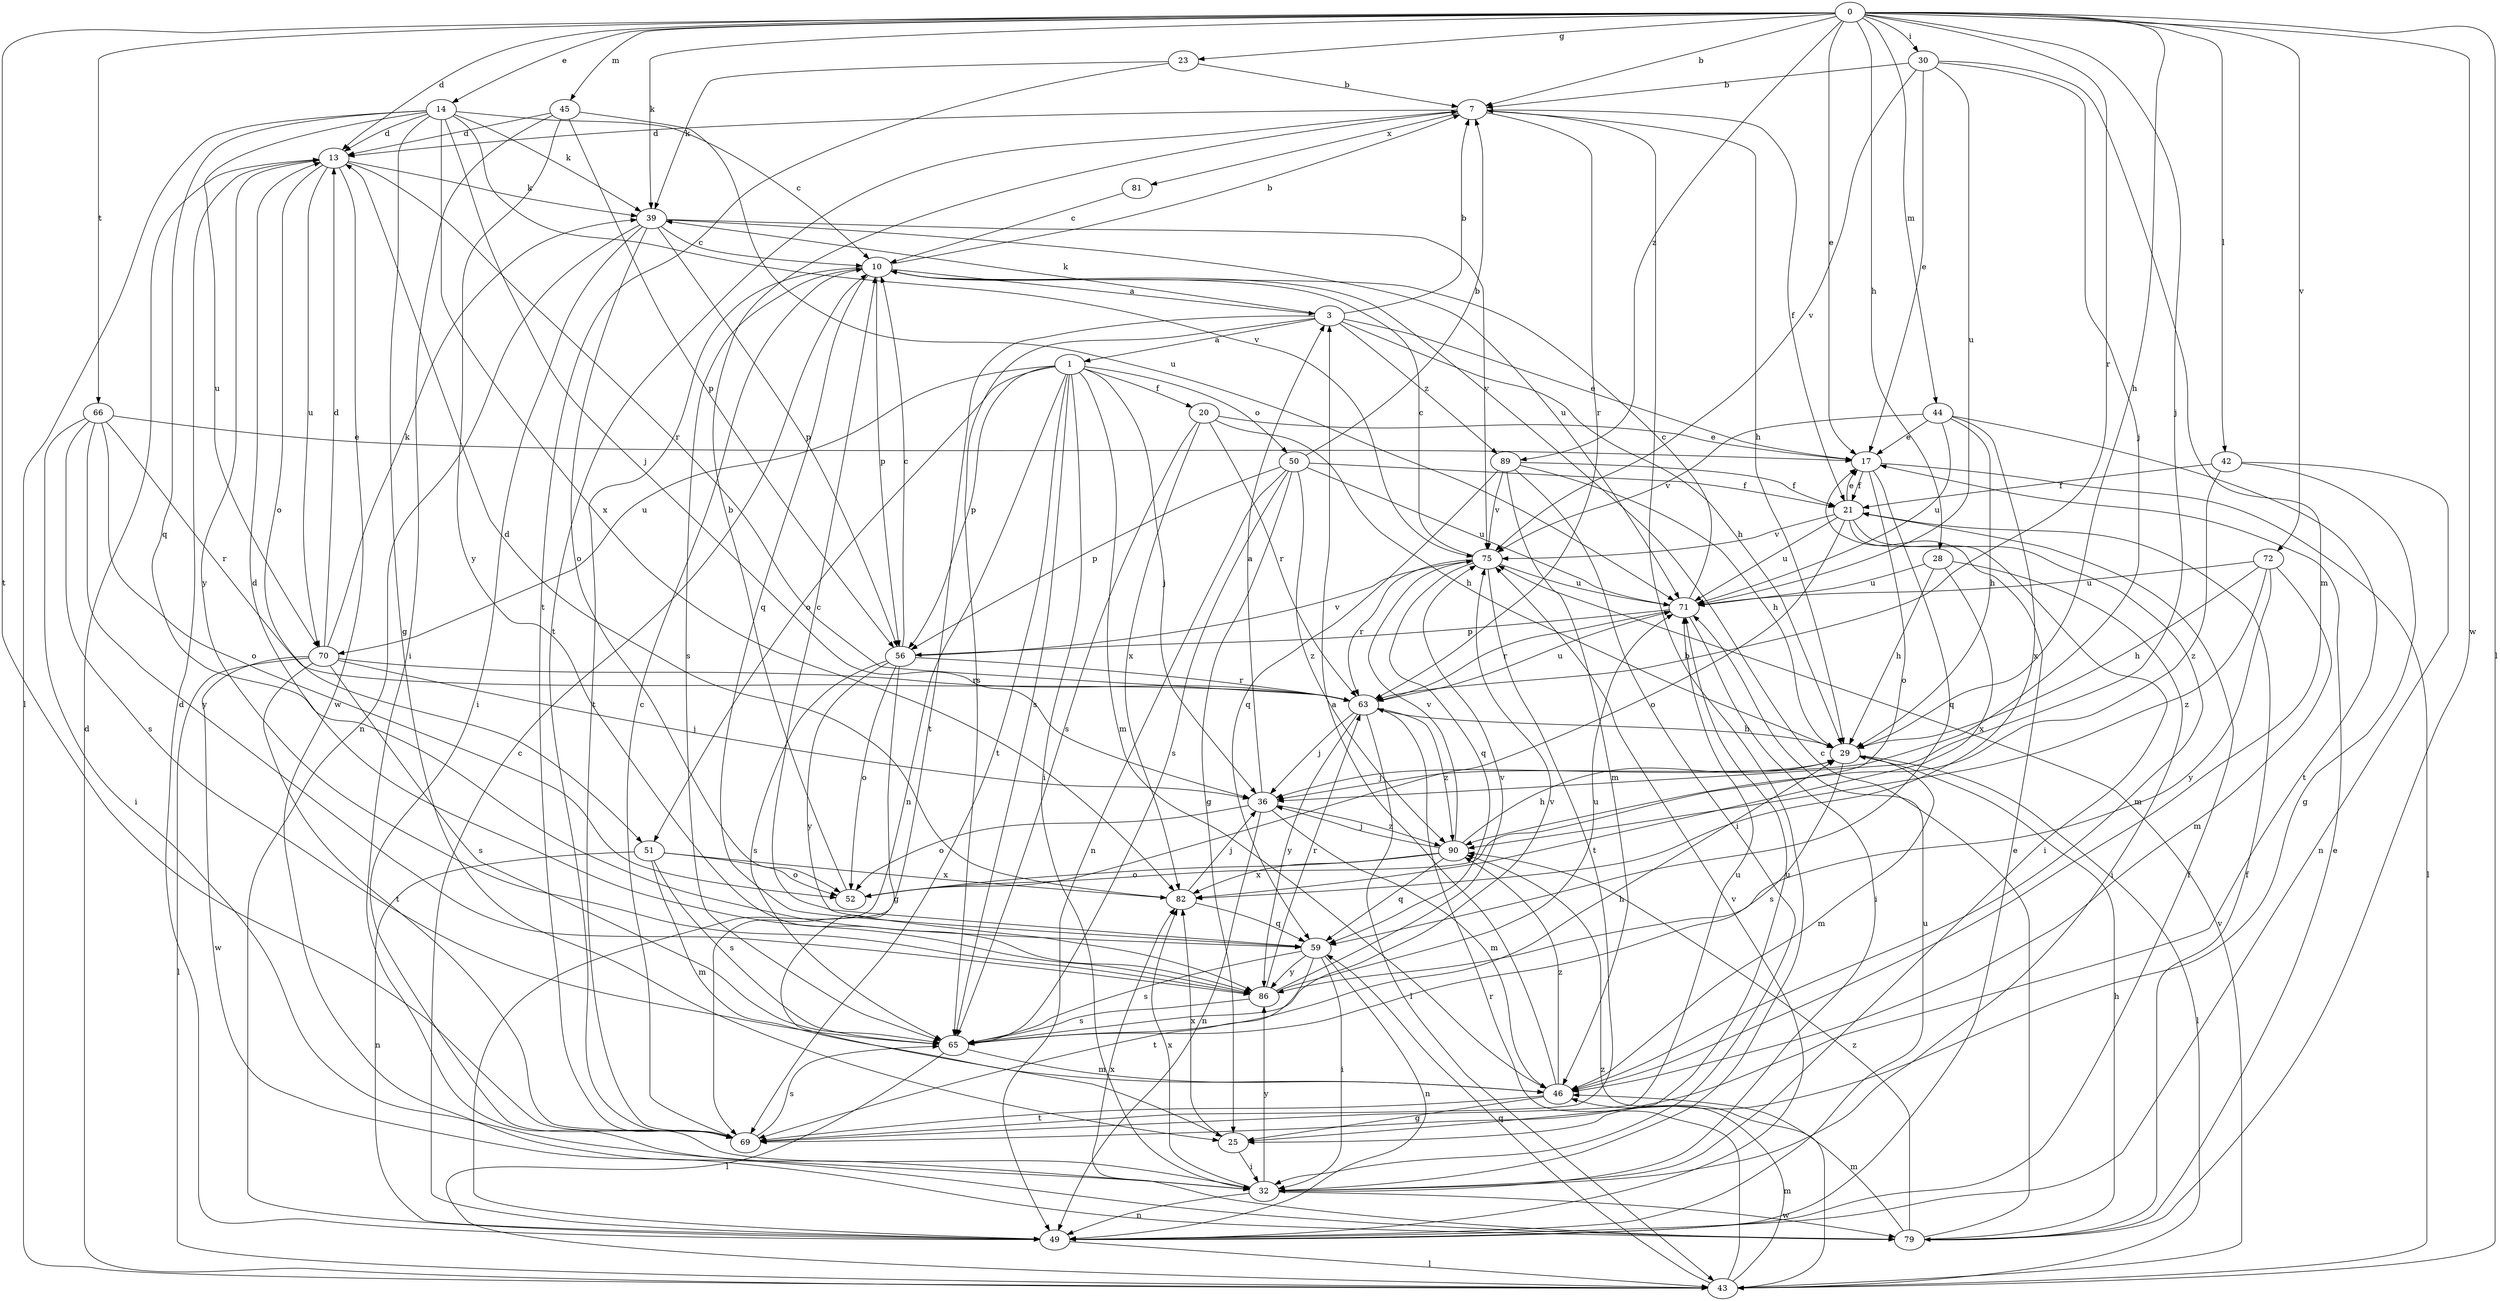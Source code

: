 strict digraph  {
0;
1;
3;
7;
10;
13;
14;
17;
20;
21;
23;
25;
28;
29;
30;
32;
36;
39;
42;
43;
44;
45;
46;
49;
50;
51;
52;
56;
59;
63;
65;
66;
69;
70;
71;
72;
75;
79;
81;
82;
86;
89;
90;
0 -> 7  [label=b];
0 -> 13  [label=d];
0 -> 14  [label=e];
0 -> 17  [label=e];
0 -> 23  [label=g];
0 -> 28  [label=h];
0 -> 29  [label=h];
0 -> 30  [label=i];
0 -> 36  [label=j];
0 -> 39  [label=k];
0 -> 42  [label=l];
0 -> 43  [label=l];
0 -> 44  [label=m];
0 -> 45  [label=m];
0 -> 63  [label=r];
0 -> 66  [label=t];
0 -> 69  [label=t];
0 -> 72  [label=v];
0 -> 79  [label=w];
0 -> 89  [label=z];
1 -> 20  [label=f];
1 -> 32  [label=i];
1 -> 36  [label=j];
1 -> 46  [label=m];
1 -> 49  [label=n];
1 -> 50  [label=o];
1 -> 51  [label=o];
1 -> 56  [label=p];
1 -> 65  [label=s];
1 -> 69  [label=t];
1 -> 70  [label=u];
3 -> 1  [label=a];
3 -> 7  [label=b];
3 -> 17  [label=e];
3 -> 29  [label=h];
3 -> 39  [label=k];
3 -> 65  [label=s];
3 -> 69  [label=t];
3 -> 89  [label=z];
7 -> 13  [label=d];
7 -> 21  [label=f];
7 -> 29  [label=h];
7 -> 63  [label=r];
7 -> 69  [label=t];
7 -> 81  [label=x];
10 -> 3  [label=a];
10 -> 7  [label=b];
10 -> 56  [label=p];
10 -> 59  [label=q];
10 -> 65  [label=s];
10 -> 69  [label=t];
13 -> 39  [label=k];
13 -> 51  [label=o];
13 -> 63  [label=r];
13 -> 70  [label=u];
13 -> 79  [label=w];
13 -> 86  [label=y];
14 -> 10  [label=c];
14 -> 13  [label=d];
14 -> 25  [label=g];
14 -> 36  [label=j];
14 -> 39  [label=k];
14 -> 43  [label=l];
14 -> 59  [label=q];
14 -> 70  [label=u];
14 -> 75  [label=v];
14 -> 82  [label=x];
17 -> 21  [label=f];
17 -> 43  [label=l];
17 -> 52  [label=o];
17 -> 59  [label=q];
20 -> 17  [label=e];
20 -> 29  [label=h];
20 -> 63  [label=r];
20 -> 65  [label=s];
20 -> 82  [label=x];
21 -> 17  [label=e];
21 -> 32  [label=i];
21 -> 46  [label=m];
21 -> 52  [label=o];
21 -> 71  [label=u];
21 -> 75  [label=v];
23 -> 7  [label=b];
23 -> 39  [label=k];
23 -> 69  [label=t];
25 -> 32  [label=i];
25 -> 71  [label=u];
25 -> 82  [label=x];
28 -> 29  [label=h];
28 -> 32  [label=i];
28 -> 71  [label=u];
28 -> 82  [label=x];
29 -> 36  [label=j];
29 -> 43  [label=l];
29 -> 46  [label=m];
29 -> 65  [label=s];
30 -> 7  [label=b];
30 -> 17  [label=e];
30 -> 36  [label=j];
30 -> 46  [label=m];
30 -> 71  [label=u];
30 -> 75  [label=v];
32 -> 7  [label=b];
32 -> 49  [label=n];
32 -> 79  [label=w];
32 -> 82  [label=x];
32 -> 86  [label=y];
36 -> 3  [label=a];
36 -> 46  [label=m];
36 -> 49  [label=n];
36 -> 52  [label=o];
36 -> 90  [label=z];
39 -> 10  [label=c];
39 -> 32  [label=i];
39 -> 49  [label=n];
39 -> 52  [label=o];
39 -> 56  [label=p];
39 -> 71  [label=u];
39 -> 75  [label=v];
42 -> 21  [label=f];
42 -> 25  [label=g];
42 -> 49  [label=n];
42 -> 90  [label=z];
43 -> 13  [label=d];
43 -> 46  [label=m];
43 -> 59  [label=q];
43 -> 63  [label=r];
43 -> 75  [label=v];
43 -> 90  [label=z];
44 -> 17  [label=e];
44 -> 29  [label=h];
44 -> 69  [label=t];
44 -> 71  [label=u];
44 -> 75  [label=v];
44 -> 82  [label=x];
45 -> 13  [label=d];
45 -> 32  [label=i];
45 -> 56  [label=p];
45 -> 71  [label=u];
45 -> 86  [label=y];
46 -> 3  [label=a];
46 -> 25  [label=g];
46 -> 69  [label=t];
46 -> 90  [label=z];
49 -> 10  [label=c];
49 -> 13  [label=d];
49 -> 17  [label=e];
49 -> 21  [label=f];
49 -> 43  [label=l];
49 -> 71  [label=u];
49 -> 75  [label=v];
50 -> 7  [label=b];
50 -> 21  [label=f];
50 -> 25  [label=g];
50 -> 49  [label=n];
50 -> 56  [label=p];
50 -> 65  [label=s];
50 -> 71  [label=u];
50 -> 90  [label=z];
51 -> 46  [label=m];
51 -> 49  [label=n];
51 -> 52  [label=o];
51 -> 65  [label=s];
51 -> 82  [label=x];
52 -> 7  [label=b];
56 -> 10  [label=c];
56 -> 25  [label=g];
56 -> 52  [label=o];
56 -> 63  [label=r];
56 -> 65  [label=s];
56 -> 75  [label=v];
56 -> 86  [label=y];
59 -> 10  [label=c];
59 -> 32  [label=i];
59 -> 49  [label=n];
59 -> 65  [label=s];
59 -> 69  [label=t];
59 -> 86  [label=y];
63 -> 29  [label=h];
63 -> 36  [label=j];
63 -> 43  [label=l];
63 -> 71  [label=u];
63 -> 86  [label=y];
63 -> 90  [label=z];
65 -> 29  [label=h];
65 -> 43  [label=l];
65 -> 46  [label=m];
65 -> 75  [label=v];
66 -> 17  [label=e];
66 -> 32  [label=i];
66 -> 52  [label=o];
66 -> 63  [label=r];
66 -> 65  [label=s];
66 -> 86  [label=y];
69 -> 10  [label=c];
69 -> 65  [label=s];
69 -> 71  [label=u];
70 -> 13  [label=d];
70 -> 36  [label=j];
70 -> 39  [label=k];
70 -> 43  [label=l];
70 -> 63  [label=r];
70 -> 65  [label=s];
70 -> 69  [label=t];
70 -> 79  [label=w];
71 -> 10  [label=c];
71 -> 32  [label=i];
71 -> 56  [label=p];
71 -> 63  [label=r];
72 -> 29  [label=h];
72 -> 46  [label=m];
72 -> 71  [label=u];
72 -> 86  [label=y];
72 -> 90  [label=z];
75 -> 10  [label=c];
75 -> 59  [label=q];
75 -> 63  [label=r];
75 -> 69  [label=t];
75 -> 71  [label=u];
79 -> 10  [label=c];
79 -> 17  [label=e];
79 -> 21  [label=f];
79 -> 29  [label=h];
79 -> 46  [label=m];
79 -> 82  [label=x];
79 -> 90  [label=z];
81 -> 10  [label=c];
82 -> 13  [label=d];
82 -> 36  [label=j];
82 -> 59  [label=q];
86 -> 13  [label=d];
86 -> 63  [label=r];
86 -> 65  [label=s];
86 -> 71  [label=u];
86 -> 75  [label=v];
89 -> 21  [label=f];
89 -> 29  [label=h];
89 -> 32  [label=i];
89 -> 46  [label=m];
89 -> 59  [label=q];
89 -> 75  [label=v];
90 -> 29  [label=h];
90 -> 36  [label=j];
90 -> 52  [label=o];
90 -> 59  [label=q];
90 -> 75  [label=v];
90 -> 82  [label=x];
}
